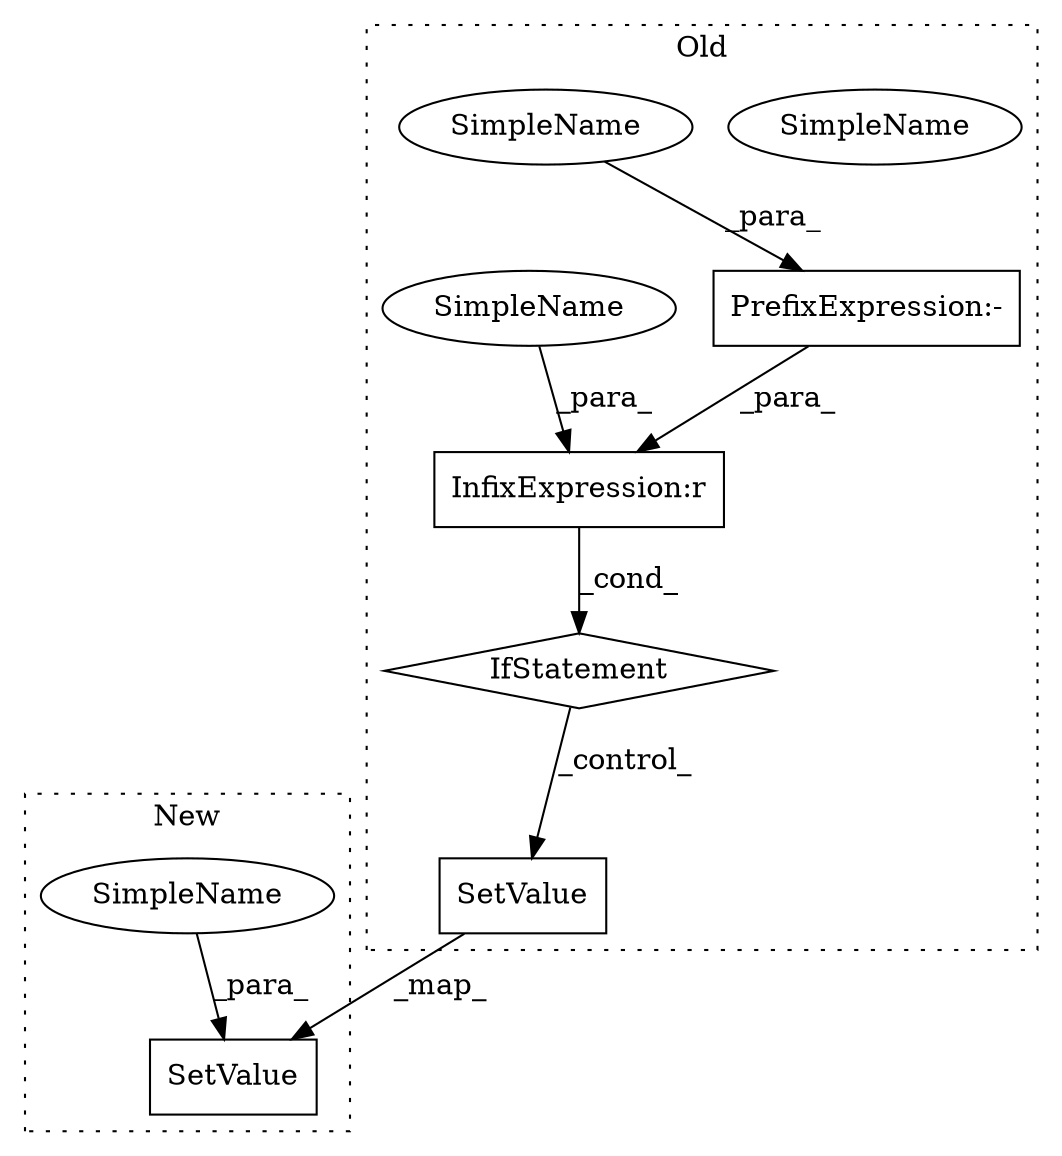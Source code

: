 digraph G {
subgraph cluster0 {
1 [label="SetValue" a="32" s="2876,2895" l="9,1" shape="box"];
4 [label="PrefixExpression:-" a="38" s="2851" l="-2852" shape="box"];
5 [label="SimpleName" a="42" s="-1" l="0" shape="ellipse"];
6 [label="InfixExpression:r" a="27" s="2856" l="-5" shape="box"];
7 [label="IfStatement" a="25" s="2847,2861" l="4,5" shape="diamond"];
8 [label="SimpleName" a="42" s="-1" l="0" shape="ellipse"];
9 [label="SimpleName" a="42" s="2851" l="5" shape="ellipse"];
label = "Old";
style="dotted";
}
subgraph cluster1 {
2 [label="SetValue" a="32" s="2834,2853" l="9,1" shape="box"];
3 [label="SimpleName" a="42" s="2764" l="5" shape="ellipse"];
label = "New";
style="dotted";
}
1 -> 2 [label="_map_"];
3 -> 2 [label="_para_"];
4 -> 6 [label="_para_"];
6 -> 7 [label="_cond_"];
7 -> 1 [label="_control_"];
8 -> 4 [label="_para_"];
9 -> 6 [label="_para_"];
}
